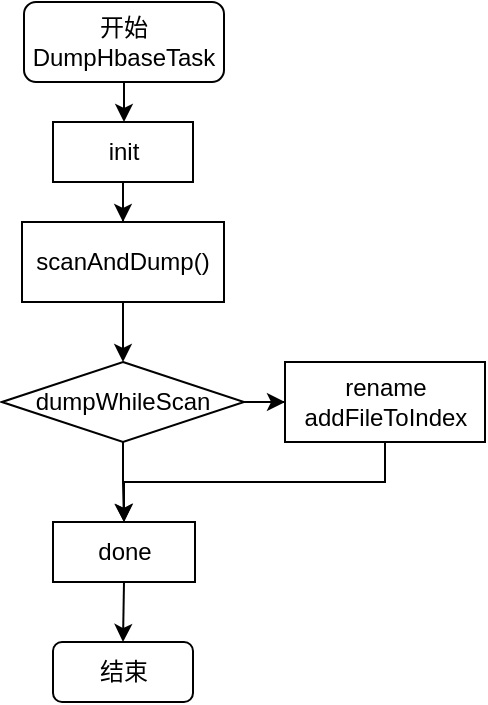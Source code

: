 <mxfile version="21.5.0" type="github">
  <diagram id="C5RBs43oDa-KdzZeNtuy" name="Page-1">
    <mxGraphModel dx="1251" dy="754" grid="1" gridSize="10" guides="1" tooltips="1" connect="1" arrows="1" fold="1" page="1" pageScale="1" pageWidth="827" pageHeight="1169" math="0" shadow="0">
      <root>
        <mxCell id="WIyWlLk6GJQsqaUBKTNV-0" />
        <mxCell id="WIyWlLk6GJQsqaUBKTNV-1" parent="WIyWlLk6GJQsqaUBKTNV-0" />
        <mxCell id="snplcgEDY0etAvSyCJUB-3" value="" style="edgeStyle=orthogonalEdgeStyle;rounded=0;orthogonalLoop=1;jettySize=auto;html=1;entryX=0.5;entryY=0;entryDx=0;entryDy=0;" edge="1" parent="WIyWlLk6GJQsqaUBKTNV-1" source="snplcgEDY0etAvSyCJUB-0" target="snplcgEDY0etAvSyCJUB-4">
          <mxGeometry relative="1" as="geometry">
            <mxPoint x="181.5" y="210" as="targetPoint" />
          </mxGeometry>
        </mxCell>
        <mxCell id="snplcgEDY0etAvSyCJUB-0" value="开始&lt;br&gt;DumpHbaseTask" style="rounded=1;whiteSpace=wrap;html=1;" vertex="1" parent="WIyWlLk6GJQsqaUBKTNV-1">
          <mxGeometry x="131" y="140" width="100" height="40" as="geometry" />
        </mxCell>
        <mxCell id="snplcgEDY0etAvSyCJUB-7" value="" style="edgeStyle=orthogonalEdgeStyle;rounded=0;orthogonalLoop=1;jettySize=auto;html=1;" edge="1" parent="WIyWlLk6GJQsqaUBKTNV-1" source="snplcgEDY0etAvSyCJUB-4" target="snplcgEDY0etAvSyCJUB-6">
          <mxGeometry relative="1" as="geometry" />
        </mxCell>
        <mxCell id="snplcgEDY0etAvSyCJUB-4" value="init" style="rounded=0;whiteSpace=wrap;html=1;" vertex="1" parent="WIyWlLk6GJQsqaUBKTNV-1">
          <mxGeometry x="145.5" y="200" width="70" height="30" as="geometry" />
        </mxCell>
        <mxCell id="snplcgEDY0etAvSyCJUB-9" value="" style="edgeStyle=orthogonalEdgeStyle;rounded=0;orthogonalLoop=1;jettySize=auto;html=1;" edge="1" parent="WIyWlLk6GJQsqaUBKTNV-1" source="snplcgEDY0etAvSyCJUB-6" target="snplcgEDY0etAvSyCJUB-8">
          <mxGeometry relative="1" as="geometry" />
        </mxCell>
        <mxCell id="snplcgEDY0etAvSyCJUB-6" value="scanAndDump()" style="whiteSpace=wrap;html=1;rounded=0;" vertex="1" parent="WIyWlLk6GJQsqaUBKTNV-1">
          <mxGeometry x="130" y="250" width="101" height="40" as="geometry" />
        </mxCell>
        <mxCell id="snplcgEDY0etAvSyCJUB-11" value="" style="edgeStyle=orthogonalEdgeStyle;rounded=0;orthogonalLoop=1;jettySize=auto;html=1;" edge="1" parent="WIyWlLk6GJQsqaUBKTNV-1" source="snplcgEDY0etAvSyCJUB-8" target="snplcgEDY0etAvSyCJUB-10">
          <mxGeometry relative="1" as="geometry" />
        </mxCell>
        <mxCell id="snplcgEDY0etAvSyCJUB-13" value="" style="edgeStyle=orthogonalEdgeStyle;rounded=0;orthogonalLoop=1;jettySize=auto;html=1;" edge="1" parent="WIyWlLk6GJQsqaUBKTNV-1" source="snplcgEDY0etAvSyCJUB-8" target="snplcgEDY0etAvSyCJUB-12">
          <mxGeometry relative="1" as="geometry" />
        </mxCell>
        <mxCell id="snplcgEDY0etAvSyCJUB-8" value="dumpWhileScan" style="rhombus;whiteSpace=wrap;html=1;rounded=0;" vertex="1" parent="WIyWlLk6GJQsqaUBKTNV-1">
          <mxGeometry x="120" y="320" width="121" height="40" as="geometry" />
        </mxCell>
        <mxCell id="snplcgEDY0etAvSyCJUB-18" style="edgeStyle=orthogonalEdgeStyle;rounded=0;orthogonalLoop=1;jettySize=auto;html=1;exitX=0.5;exitY=1;exitDx=0;exitDy=0;entryX=0.5;entryY=0;entryDx=0;entryDy=0;" edge="1" parent="WIyWlLk6GJQsqaUBKTNV-1" source="snplcgEDY0etAvSyCJUB-10" target="snplcgEDY0etAvSyCJUB-17">
          <mxGeometry relative="1" as="geometry" />
        </mxCell>
        <mxCell id="snplcgEDY0etAvSyCJUB-10" value="done" style="whiteSpace=wrap;html=1;rounded=0;" vertex="1" parent="WIyWlLk6GJQsqaUBKTNV-1">
          <mxGeometry x="145.5" y="400" width="71" height="30" as="geometry" />
        </mxCell>
        <mxCell id="snplcgEDY0etAvSyCJUB-16" style="edgeStyle=orthogonalEdgeStyle;rounded=0;orthogonalLoop=1;jettySize=auto;html=1;exitX=0.5;exitY=1;exitDx=0;exitDy=0;" edge="1" parent="WIyWlLk6GJQsqaUBKTNV-1" source="snplcgEDY0etAvSyCJUB-12" target="snplcgEDY0etAvSyCJUB-10">
          <mxGeometry relative="1" as="geometry" />
        </mxCell>
        <mxCell id="snplcgEDY0etAvSyCJUB-12" value="rename&lt;br&gt;addFileToIndex" style="whiteSpace=wrap;html=1;rounded=0;" vertex="1" parent="WIyWlLk6GJQsqaUBKTNV-1">
          <mxGeometry x="261.5" y="320" width="100" height="40" as="geometry" />
        </mxCell>
        <mxCell id="snplcgEDY0etAvSyCJUB-17" value="结束" style="rounded=1;whiteSpace=wrap;html=1;" vertex="1" parent="WIyWlLk6GJQsqaUBKTNV-1">
          <mxGeometry x="145.5" y="460" width="70" height="30" as="geometry" />
        </mxCell>
      </root>
    </mxGraphModel>
  </diagram>
</mxfile>
